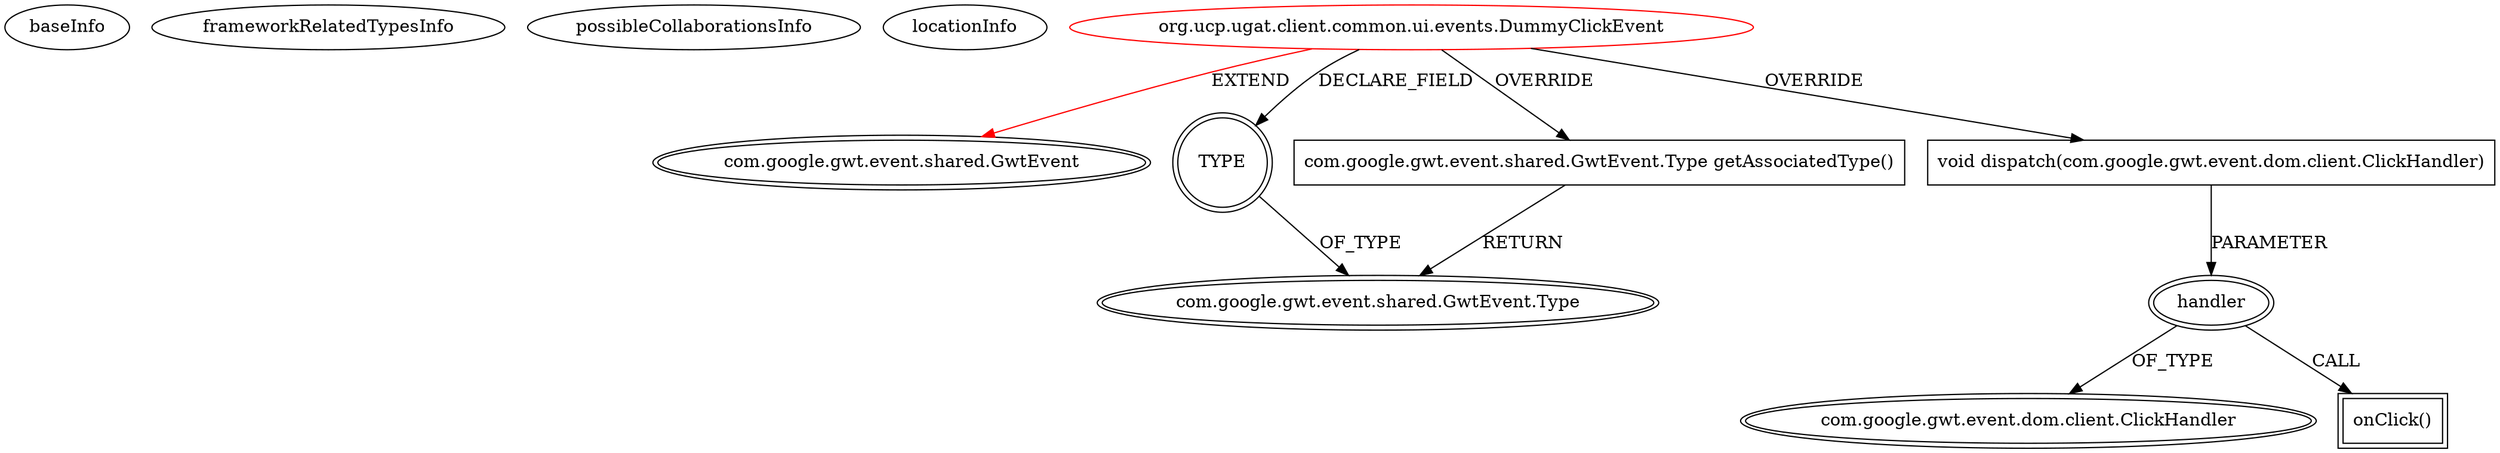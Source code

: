 digraph {
baseInfo[graphId=3065,category="extension_graph",isAnonymous=false,possibleRelation=false]
frameworkRelatedTypesInfo[0="com.google.gwt.event.shared.GwtEvent"]
possibleCollaborationsInfo[]
locationInfo[projectName="hmiguellima-ugat",filePath="/hmiguellima-ugat/ugat-master/src/org/ucp/ugat/client/common/ui/events/DummyClickEvent.java",contextSignature="DummyClickEvent",graphId="3065"]
0[label="org.ucp.ugat.client.common.ui.events.DummyClickEvent",vertexType="ROOT_CLIENT_CLASS_DECLARATION",isFrameworkType=false,color=red]
1[label="com.google.gwt.event.shared.GwtEvent",vertexType="FRAMEWORK_CLASS_TYPE",isFrameworkType=true,peripheries=2]
2[label="TYPE",vertexType="FIELD_DECLARATION",isFrameworkType=true,peripheries=2,shape=circle]
3[label="com.google.gwt.event.shared.GwtEvent.Type",vertexType="FRAMEWORK_CLASS_TYPE",isFrameworkType=true,peripheries=2]
4[label="com.google.gwt.event.shared.GwtEvent.Type getAssociatedType()",vertexType="OVERRIDING_METHOD_DECLARATION",isFrameworkType=false,shape=box]
6[label="void dispatch(com.google.gwt.event.dom.client.ClickHandler)",vertexType="OVERRIDING_METHOD_DECLARATION",isFrameworkType=false,shape=box]
7[label="handler",vertexType="PARAMETER_DECLARATION",isFrameworkType=true,peripheries=2]
8[label="com.google.gwt.event.dom.client.ClickHandler",vertexType="FRAMEWORK_INTERFACE_TYPE",isFrameworkType=true,peripheries=2]
10[label="onClick()",vertexType="INSIDE_CALL",isFrameworkType=true,peripheries=2,shape=box]
0->1[label="EXTEND",color=red]
0->2[label="DECLARE_FIELD"]
2->3[label="OF_TYPE"]
0->4[label="OVERRIDE"]
4->3[label="RETURN"]
0->6[label="OVERRIDE"]
7->8[label="OF_TYPE"]
6->7[label="PARAMETER"]
7->10[label="CALL"]
}
